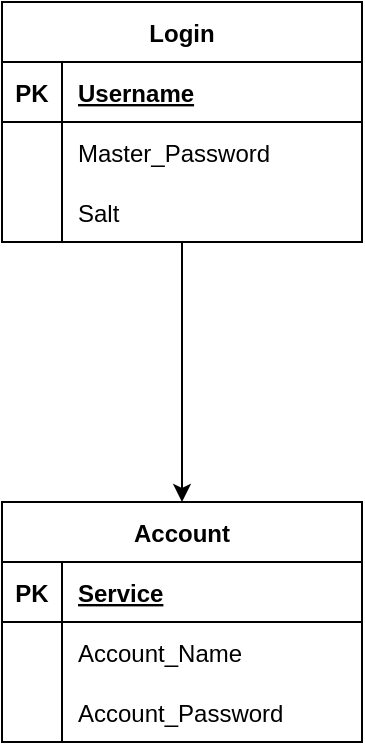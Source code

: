 <mxfile version="20.2.3" type="device"><diagram id="Q4JOVYu-idF9RplgUTgA" name="Page-1"><mxGraphModel dx="1178" dy="659" grid="1" gridSize="10" guides="1" tooltips="1" connect="1" arrows="1" fold="1" page="1" pageScale="1" pageWidth="850" pageHeight="1100" math="0" shadow="0"><root><mxCell id="0"/><mxCell id="1" parent="0"/><mxCell id="V9lEry6FeE5G9EQxZpIR-27" style="edgeStyle=orthogonalEdgeStyle;rounded=0;orthogonalLoop=1;jettySize=auto;html=1;entryX=0.5;entryY=0;entryDx=0;entryDy=0;" edge="1" parent="1" source="V9lEry6FeE5G9EQxZpIR-1" target="V9lEry6FeE5G9EQxZpIR-14"><mxGeometry relative="1" as="geometry"/></mxCell><mxCell id="V9lEry6FeE5G9EQxZpIR-1" value="Login" style="shape=table;startSize=30;container=1;collapsible=1;childLayout=tableLayout;fixedRows=1;rowLines=0;fontStyle=1;align=center;resizeLast=1;" vertex="1" parent="1"><mxGeometry x="240" y="120" width="180" height="120" as="geometry"/></mxCell><mxCell id="V9lEry6FeE5G9EQxZpIR-2" value="" style="shape=tableRow;horizontal=0;startSize=0;swimlaneHead=0;swimlaneBody=0;fillColor=none;collapsible=0;dropTarget=0;points=[[0,0.5],[1,0.5]];portConstraint=eastwest;top=0;left=0;right=0;bottom=1;" vertex="1" parent="V9lEry6FeE5G9EQxZpIR-1"><mxGeometry y="30" width="180" height="30" as="geometry"/></mxCell><mxCell id="V9lEry6FeE5G9EQxZpIR-3" value="PK" style="shape=partialRectangle;connectable=0;fillColor=none;top=0;left=0;bottom=0;right=0;fontStyle=1;overflow=hidden;" vertex="1" parent="V9lEry6FeE5G9EQxZpIR-2"><mxGeometry width="30" height="30" as="geometry"><mxRectangle width="30" height="30" as="alternateBounds"/></mxGeometry></mxCell><mxCell id="V9lEry6FeE5G9EQxZpIR-4" value="Username" style="shape=partialRectangle;connectable=0;fillColor=none;top=0;left=0;bottom=0;right=0;align=left;spacingLeft=6;fontStyle=5;overflow=hidden;" vertex="1" parent="V9lEry6FeE5G9EQxZpIR-2"><mxGeometry x="30" width="150" height="30" as="geometry"><mxRectangle width="150" height="30" as="alternateBounds"/></mxGeometry></mxCell><mxCell id="V9lEry6FeE5G9EQxZpIR-5" value="" style="shape=tableRow;horizontal=0;startSize=0;swimlaneHead=0;swimlaneBody=0;fillColor=none;collapsible=0;dropTarget=0;points=[[0,0.5],[1,0.5]];portConstraint=eastwest;top=0;left=0;right=0;bottom=0;" vertex="1" parent="V9lEry6FeE5G9EQxZpIR-1"><mxGeometry y="60" width="180" height="30" as="geometry"/></mxCell><mxCell id="V9lEry6FeE5G9EQxZpIR-6" value="" style="shape=partialRectangle;connectable=0;fillColor=none;top=0;left=0;bottom=0;right=0;editable=1;overflow=hidden;" vertex="1" parent="V9lEry6FeE5G9EQxZpIR-5"><mxGeometry width="30" height="30" as="geometry"><mxRectangle width="30" height="30" as="alternateBounds"/></mxGeometry></mxCell><mxCell id="V9lEry6FeE5G9EQxZpIR-7" value="Master_Password" style="shape=partialRectangle;connectable=0;fillColor=none;top=0;left=0;bottom=0;right=0;align=left;spacingLeft=6;overflow=hidden;" vertex="1" parent="V9lEry6FeE5G9EQxZpIR-5"><mxGeometry x="30" width="150" height="30" as="geometry"><mxRectangle width="150" height="30" as="alternateBounds"/></mxGeometry></mxCell><mxCell id="V9lEry6FeE5G9EQxZpIR-8" value="" style="shape=tableRow;horizontal=0;startSize=0;swimlaneHead=0;swimlaneBody=0;fillColor=none;collapsible=0;dropTarget=0;points=[[0,0.5],[1,0.5]];portConstraint=eastwest;top=0;left=0;right=0;bottom=0;" vertex="1" parent="V9lEry6FeE5G9EQxZpIR-1"><mxGeometry y="90" width="180" height="30" as="geometry"/></mxCell><mxCell id="V9lEry6FeE5G9EQxZpIR-9" value="" style="shape=partialRectangle;connectable=0;fillColor=none;top=0;left=0;bottom=0;right=0;editable=1;overflow=hidden;" vertex="1" parent="V9lEry6FeE5G9EQxZpIR-8"><mxGeometry width="30" height="30" as="geometry"><mxRectangle width="30" height="30" as="alternateBounds"/></mxGeometry></mxCell><mxCell id="V9lEry6FeE5G9EQxZpIR-10" value="Salt" style="shape=partialRectangle;connectable=0;fillColor=none;top=0;left=0;bottom=0;right=0;align=left;spacingLeft=6;overflow=hidden;" vertex="1" parent="V9lEry6FeE5G9EQxZpIR-8"><mxGeometry x="30" width="150" height="30" as="geometry"><mxRectangle width="150" height="30" as="alternateBounds"/></mxGeometry></mxCell><mxCell id="V9lEry6FeE5G9EQxZpIR-14" value="Account" style="shape=table;startSize=30;container=1;collapsible=1;childLayout=tableLayout;fixedRows=1;rowLines=0;fontStyle=1;align=center;resizeLast=1;" vertex="1" parent="1"><mxGeometry x="240" y="370" width="180" height="120" as="geometry"/></mxCell><mxCell id="V9lEry6FeE5G9EQxZpIR-15" value="" style="shape=tableRow;horizontal=0;startSize=0;swimlaneHead=0;swimlaneBody=0;fillColor=none;collapsible=0;dropTarget=0;points=[[0,0.5],[1,0.5]];portConstraint=eastwest;top=0;left=0;right=0;bottom=1;" vertex="1" parent="V9lEry6FeE5G9EQxZpIR-14"><mxGeometry y="30" width="180" height="30" as="geometry"/></mxCell><mxCell id="V9lEry6FeE5G9EQxZpIR-16" value="PK" style="shape=partialRectangle;connectable=0;fillColor=none;top=0;left=0;bottom=0;right=0;fontStyle=1;overflow=hidden;" vertex="1" parent="V9lEry6FeE5G9EQxZpIR-15"><mxGeometry width="30" height="30" as="geometry"><mxRectangle width="30" height="30" as="alternateBounds"/></mxGeometry></mxCell><mxCell id="V9lEry6FeE5G9EQxZpIR-17" value="Service" style="shape=partialRectangle;connectable=0;fillColor=none;top=0;left=0;bottom=0;right=0;align=left;spacingLeft=6;fontStyle=5;overflow=hidden;" vertex="1" parent="V9lEry6FeE5G9EQxZpIR-15"><mxGeometry x="30" width="150" height="30" as="geometry"><mxRectangle width="150" height="30" as="alternateBounds"/></mxGeometry></mxCell><mxCell id="V9lEry6FeE5G9EQxZpIR-21" value="" style="shape=tableRow;horizontal=0;startSize=0;swimlaneHead=0;swimlaneBody=0;fillColor=none;collapsible=0;dropTarget=0;points=[[0,0.5],[1,0.5]];portConstraint=eastwest;top=0;left=0;right=0;bottom=0;" vertex="1" parent="V9lEry6FeE5G9EQxZpIR-14"><mxGeometry y="60" width="180" height="30" as="geometry"/></mxCell><mxCell id="V9lEry6FeE5G9EQxZpIR-22" value="" style="shape=partialRectangle;connectable=0;fillColor=none;top=0;left=0;bottom=0;right=0;editable=1;overflow=hidden;" vertex="1" parent="V9lEry6FeE5G9EQxZpIR-21"><mxGeometry width="30" height="30" as="geometry"><mxRectangle width="30" height="30" as="alternateBounds"/></mxGeometry></mxCell><mxCell id="V9lEry6FeE5G9EQxZpIR-23" value="Account_Name" style="shape=partialRectangle;connectable=0;fillColor=none;top=0;left=0;bottom=0;right=0;align=left;spacingLeft=6;overflow=hidden;" vertex="1" parent="V9lEry6FeE5G9EQxZpIR-21"><mxGeometry x="30" width="150" height="30" as="geometry"><mxRectangle width="150" height="30" as="alternateBounds"/></mxGeometry></mxCell><mxCell id="V9lEry6FeE5G9EQxZpIR-24" value="" style="shape=tableRow;horizontal=0;startSize=0;swimlaneHead=0;swimlaneBody=0;fillColor=none;collapsible=0;dropTarget=0;points=[[0,0.5],[1,0.5]];portConstraint=eastwest;top=0;left=0;right=0;bottom=0;" vertex="1" parent="V9lEry6FeE5G9EQxZpIR-14"><mxGeometry y="90" width="180" height="30" as="geometry"/></mxCell><mxCell id="V9lEry6FeE5G9EQxZpIR-25" value="" style="shape=partialRectangle;connectable=0;fillColor=none;top=0;left=0;bottom=0;right=0;editable=1;overflow=hidden;" vertex="1" parent="V9lEry6FeE5G9EQxZpIR-24"><mxGeometry width="30" height="30" as="geometry"><mxRectangle width="30" height="30" as="alternateBounds"/></mxGeometry></mxCell><mxCell id="V9lEry6FeE5G9EQxZpIR-26" value="Account_Password" style="shape=partialRectangle;connectable=0;fillColor=none;top=0;left=0;bottom=0;right=0;align=left;spacingLeft=6;overflow=hidden;" vertex="1" parent="V9lEry6FeE5G9EQxZpIR-24"><mxGeometry x="30" width="150" height="30" as="geometry"><mxRectangle width="150" height="30" as="alternateBounds"/></mxGeometry></mxCell></root></mxGraphModel></diagram></mxfile>